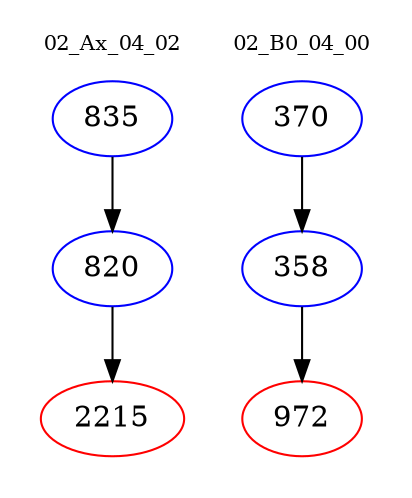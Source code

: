 digraph{
subgraph cluster_0 {
color = white
label = "02_Ax_04_02";
fontsize=10;
T0_835 [label="835", color="blue"]
T0_835 -> T0_820 [color="black"]
T0_820 [label="820", color="blue"]
T0_820 -> T0_2215 [color="black"]
T0_2215 [label="2215", color="red"]
}
subgraph cluster_1 {
color = white
label = "02_B0_04_00";
fontsize=10;
T1_370 [label="370", color="blue"]
T1_370 -> T1_358 [color="black"]
T1_358 [label="358", color="blue"]
T1_358 -> T1_972 [color="black"]
T1_972 [label="972", color="red"]
}
}
